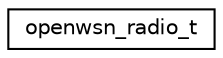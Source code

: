 digraph "Graphical Class Hierarchy"
{
 // LATEX_PDF_SIZE
  edge [fontname="Helvetica",fontsize="10",labelfontname="Helvetica",labelfontsize="10"];
  node [fontname="Helvetica",fontsize="10",shape=record];
  rankdir="LR";
  Node0 [label="openwsn_radio_t",height=0.2,width=0.4,color="black", fillcolor="white", style="filled",URL="$structopenwsn__radio__t.html",tooltip="OpenWSN radio variables structure."];
}
